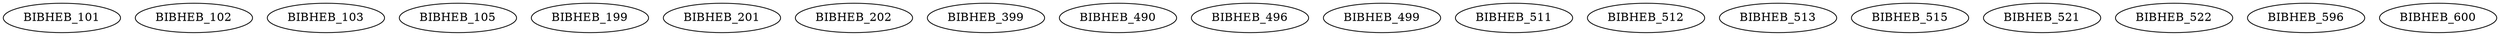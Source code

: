 digraph G {
    BIBHEB_101;
    BIBHEB_102;
    BIBHEB_103;
    BIBHEB_105;
    BIBHEB_199;
    BIBHEB_201;
    BIBHEB_202;
    BIBHEB_399;
    BIBHEB_490;
    BIBHEB_496;
    BIBHEB_499;
    BIBHEB_511;
    BIBHEB_512;
    BIBHEB_513;
    BIBHEB_515;
    BIBHEB_521;
    BIBHEB_522;
    BIBHEB_596;
    BIBHEB_600;
}
